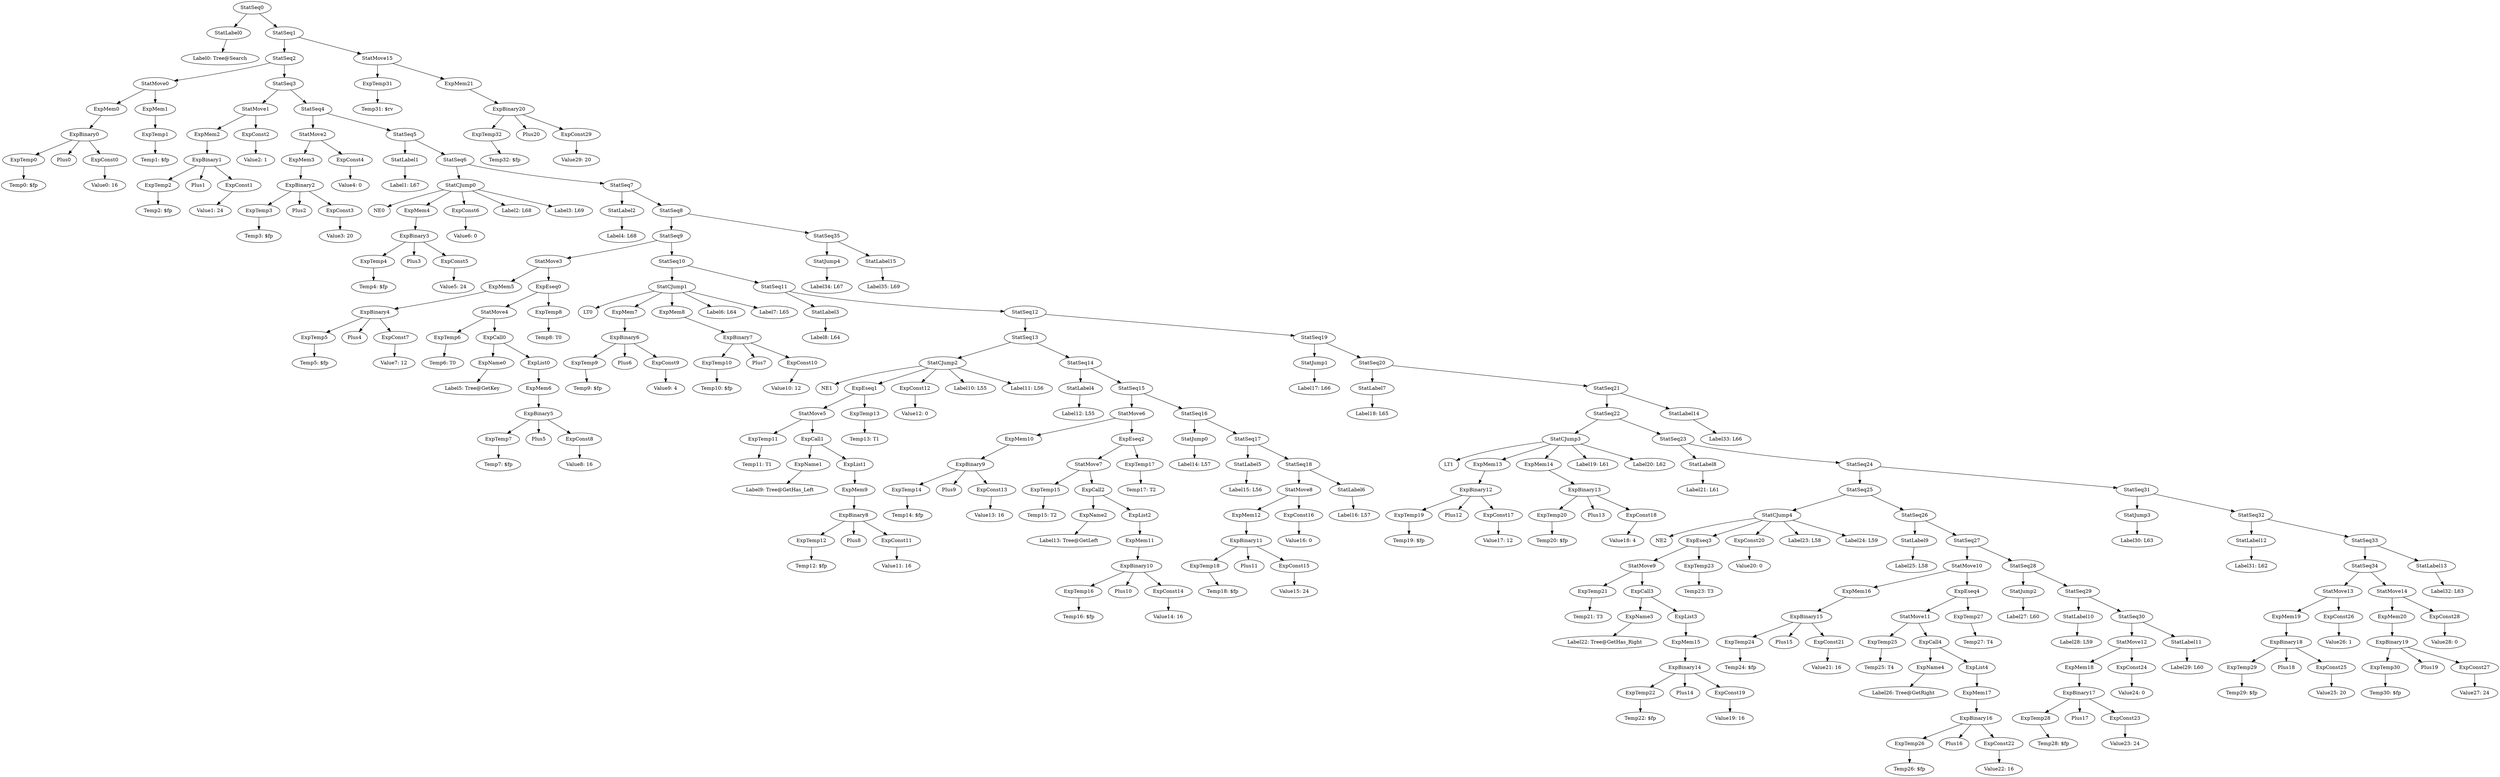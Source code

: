 digraph {
	ordering = out;
	ExpConst29 -> "Value29: 20";
	ExpTemp32 -> "Temp32: $fp";
	StatMove15 -> ExpTemp31;
	StatMove15 -> ExpMem21;
	StatSeq13 -> StatCJump2;
	StatSeq13 -> StatSeq14;
	ExpTemp23 -> "Temp23: T3";
	ExpEseq2 -> StatMove7;
	ExpEseq2 -> ExpTemp17;
	ExpTemp1 -> "Temp1: $fp";
	ExpList1 -> ExpMem9;
	ExpBinary4 -> ExpTemp5;
	ExpBinary4 -> Plus4;
	ExpBinary4 -> ExpConst7;
	ExpList2 -> ExpMem11;
	ExpTemp22 -> "Temp22: $fp";
	ExpMem11 -> ExpBinary10;
	StatMove11 -> ExpTemp25;
	StatMove11 -> ExpCall4;
	ExpBinary10 -> ExpTemp16;
	ExpBinary10 -> Plus10;
	ExpBinary10 -> ExpConst14;
	ExpTemp10 -> "Temp10: $fp";
	ExpConst19 -> "Value19: 16";
	StatMove12 -> ExpMem18;
	StatMove12 -> ExpConst24;
	ExpTemp13 -> "Temp13: T1";
	ExpConst11 -> "Value11: 16";
	ExpTemp15 -> "Temp15: T2";
	ExpName1 -> "Label9: Tree@GetHas_Left";
	StatMove13 -> ExpMem19;
	StatMove13 -> ExpConst26;
	ExpTemp16 -> "Temp16: $fp";
	StatCJump2 -> NE1;
	StatCJump2 -> ExpEseq1;
	StatCJump2 -> ExpConst12;
	StatCJump2 -> "Label10: L55";
	StatCJump2 -> "Label11: L56";
	ExpBinary6 -> ExpTemp9;
	ExpBinary6 -> Plus6;
	ExpBinary6 -> ExpConst9;
	ExpBinary9 -> ExpTemp14;
	ExpBinary9 -> Plus9;
	ExpBinary9 -> ExpConst13;
	ExpCall4 -> ExpName4;
	ExpCall4 -> ExpList4;
	StatJump3 -> "Label30: L63";
	StatCJump1 -> LT0;
	StatCJump1 -> ExpMem7;
	StatCJump1 -> ExpMem8;
	StatCJump1 -> "Label6: L64";
	StatCJump1 -> "Label7: L65";
	ExpCall3 -> ExpName3;
	ExpCall3 -> ExpList3;
	ExpConst25 -> "Value25: 20";
	ExpConst12 -> "Value12: 0";
	ExpTemp8 -> "Temp8: T0";
	ExpMem15 -> ExpBinary14;
	ExpEseq0 -> StatMove4;
	ExpEseq0 -> ExpTemp8;
	ExpTemp11 -> "Temp11: T1";
	ExpTemp17 -> "Temp17: T2";
	ExpConst3 -> "Value3: 20";
	StatMove1 -> ExpMem2;
	StatMove1 -> ExpConst2;
	StatLabel4 -> "Label12: L55";
	StatSeq23 -> StatLabel8;
	StatSeq23 -> StatSeq24;
	StatSeq5 -> StatLabel1;
	StatSeq5 -> StatSeq6;
	StatCJump0 -> NE0;
	StatCJump0 -> ExpMem4;
	StatCJump0 -> ExpConst6;
	StatCJump0 -> "Label2: L68";
	StatCJump0 -> "Label3: L69";
	ExpConst1 -> "Value1: 24";
	StatMove2 -> ExpMem3;
	StatMove2 -> ExpConst4;
	ExpBinary13 -> ExpTemp20;
	ExpBinary13 -> Plus13;
	ExpBinary13 -> ExpConst18;
	ExpTemp2 -> "Temp2: $fp";
	StatLabel11 -> "Label29: L60";
	StatLabel12 -> "Label31: L62";
	ExpBinary0 -> ExpTemp0;
	ExpBinary0 -> Plus0;
	ExpBinary0 -> ExpConst0;
	ExpBinary11 -> ExpTemp18;
	ExpBinary11 -> Plus11;
	ExpBinary11 -> ExpConst15;
	ExpConst13 -> "Value13: 16";
	ExpMem7 -> ExpBinary6;
	ExpBinary3 -> ExpTemp4;
	ExpBinary3 -> Plus3;
	ExpBinary3 -> ExpConst5;
	StatSeq3 -> StatMove1;
	StatSeq3 -> StatSeq4;
	ExpBinary14 -> ExpTemp22;
	ExpBinary14 -> Plus14;
	ExpBinary14 -> ExpConst19;
	StatMove0 -> ExpMem0;
	StatMove0 -> ExpMem1;
	ExpTemp12 -> "Temp12: $fp";
	ExpTemp14 -> "Temp14: $fp";
	StatLabel6 -> "Label16: L57";
	ExpMem21 -> ExpBinary20;
	ExpConst23 -> "Value23: 24";
	StatJump1 -> "Label17: L66";
	StatLabel1 -> "Label1: L67";
	StatSeq9 -> StatMove3;
	StatSeq9 -> StatSeq10;
	ExpCall0 -> ExpName0;
	ExpCall0 -> ExpList0;
	ExpMem8 -> ExpBinary7;
	StatSeq6 -> StatCJump0;
	StatSeq6 -> StatSeq7;
	StatSeq0 -> StatLabel0;
	StatSeq0 -> StatSeq1;
	ExpTemp5 -> "Temp5: $fp";
	ExpBinary17 -> ExpTemp28;
	ExpBinary17 -> Plus17;
	ExpBinary17 -> ExpConst23;
	ExpMem16 -> ExpBinary15;
	ExpBinary2 -> ExpTemp3;
	ExpBinary2 -> Plus2;
	ExpBinary2 -> ExpConst3;
	ExpMem5 -> ExpBinary4;
	StatSeq17 -> StatLabel5;
	StatSeq17 -> StatSeq18;
	ExpTemp19 -> "Temp19: $fp";
	StatSeq1 -> StatSeq2;
	StatSeq1 -> StatMove15;
	StatSeq30 -> StatMove12;
	StatSeq30 -> StatLabel11;
	ExpName2 -> "Label13: Tree@GetLeft";
	StatSeq7 -> StatLabel2;
	StatSeq7 -> StatSeq8;
	StatSeq16 -> StatJump0;
	StatSeq16 -> StatSeq17;
	ExpConst27 -> "Value27: 24";
	ExpBinary1 -> ExpTemp2;
	ExpBinary1 -> Plus1;
	ExpBinary1 -> ExpConst1;
	ExpConst10 -> "Value10: 12";
	StatSeq4 -> StatMove2;
	StatSeq4 -> StatSeq5;
	ExpMem0 -> ExpBinary0;
	StatLabel2 -> "Label4: L68";
	StatMove5 -> ExpTemp11;
	StatMove5 -> ExpCall1;
	ExpConst14 -> "Value14: 16";
	ExpConst9 -> "Value9: 4";
	ExpMem1 -> ExpTemp1;
	ExpMem9 -> ExpBinary8;
	ExpConst6 -> "Value6: 0";
	ExpConst8 -> "Value8: 16";
	ExpName0 -> "Label5: Tree@GetKey";
	ExpTemp20 -> "Temp20: $fp";
	ExpConst4 -> "Value4: 0";
	StatLabel5 -> "Label15: L56";
	ExpTemp0 -> "Temp0: $fp";
	StatMove7 -> ExpTemp15;
	StatMove7 -> ExpCall2;
	ExpTemp7 -> "Temp7: $fp";
	ExpCall2 -> ExpName2;
	ExpCall2 -> ExpList2;
	ExpConst2 -> "Value2: 1";
	ExpConst0 -> "Value0: 16";
	StatLabel0 -> "Label0: Tree@Search";
	ExpConst24 -> "Value24: 0";
	ExpBinary8 -> ExpTemp12;
	ExpBinary8 -> Plus8;
	ExpBinary8 -> ExpConst11;
	ExpConst5 -> "Value5: 24";
	StatSeq26 -> StatLabel9;
	StatSeq26 -> StatSeq27;
	ExpCall1 -> ExpName1;
	ExpCall1 -> ExpList1;
	ExpMem19 -> ExpBinary18;
	ExpMem2 -> ExpBinary1;
	StatSeq11 -> StatLabel3;
	StatSeq11 -> StatSeq12;
	ExpBinary15 -> ExpTemp24;
	ExpBinary15 -> Plus15;
	ExpBinary15 -> ExpConst21;
	StatSeq20 -> StatLabel7;
	StatSeq20 -> StatSeq21;
	ExpBinary7 -> ExpTemp10;
	ExpBinary7 -> Plus7;
	ExpBinary7 -> ExpConst10;
	ExpBinary5 -> ExpTemp7;
	ExpBinary5 -> Plus5;
	ExpBinary5 -> ExpConst8;
	StatSeq33 -> StatSeq34;
	StatSeq33 -> StatLabel13;
	StatSeq15 -> StatMove6;
	StatSeq15 -> StatSeq16;
	ExpEseq1 -> StatMove5;
	ExpEseq1 -> ExpTemp13;
	StatJump0 -> "Label14: L57";
	ExpConst15 -> "Value15: 24";
	ExpMem12 -> ExpBinary11;
	ExpBinary20 -> ExpTemp32;
	ExpBinary20 -> Plus20;
	ExpBinary20 -> ExpConst29;
	StatSeq32 -> StatLabel12;
	StatSeq32 -> StatSeq33;
	ExpTemp28 -> "Temp28: $fp";
	StatMove8 -> ExpMem12;
	StatMove8 -> ExpConst16;
	StatLabel7 -> "Label18: L65";
	ExpMem6 -> ExpBinary5;
	ExpConst16 -> "Value16: 0";
	StatLabel3 -> "Label8: L64";
	StatSeq18 -> StatMove8;
	StatSeq18 -> StatLabel6;
	ExpTemp4 -> "Temp4: $fp";
	StatSeq12 -> StatSeq13;
	StatSeq12 -> StatSeq19;
	StatCJump3 -> LT1;
	StatCJump3 -> ExpMem13;
	StatCJump3 -> ExpMem14;
	StatCJump3 -> "Label19: L61";
	StatCJump3 -> "Label20: L62";
	StatMove6 -> ExpMem10;
	StatMove6 -> ExpEseq2;
	ExpBinary12 -> ExpTemp19;
	ExpBinary12 -> Plus12;
	ExpBinary12 -> ExpConst17;
	ExpConst26 -> "Value26: 1";
	ExpConst18 -> "Value18: 4";
	ExpConst17 -> "Value17: 12";
	StatSeq14 -> StatLabel4;
	StatSeq14 -> StatSeq15;
	StatCJump4 -> NE2;
	StatCJump4 -> ExpEseq3;
	StatCJump4 -> ExpConst20;
	StatCJump4 -> "Label23: L58";
	StatCJump4 -> "Label24: L59";
	ExpMem13 -> ExpBinary12;
	StatSeq31 -> StatJump3;
	StatSeq31 -> StatSeq32;
	ExpMem14 -> ExpBinary13;
	StatSeq19 -> StatJump1;
	StatSeq19 -> StatSeq20;
	StatSeq22 -> StatCJump3;
	StatSeq22 -> StatSeq23;
	ExpConst7 -> "Value7: 12";
	ExpTemp21 -> "Temp21: T3";
	StatMove4 -> ExpTemp6;
	StatMove4 -> ExpCall0;
	StatMove9 -> ExpTemp21;
	StatMove9 -> ExpCall3;
	ExpName3 -> "Label22: Tree@GetHas_Right";
	ExpList3 -> ExpMem15;
	ExpEseq3 -> StatMove9;
	ExpEseq3 -> ExpTemp23;
	ExpTemp25 -> "Temp25: T4";
	StatMove3 -> ExpMem5;
	StatMove3 -> ExpEseq0;
	StatSeq25 -> StatCJump4;
	StatSeq25 -> StatSeq26;
	StatLabel9 -> "Label25: L58";
	ExpTemp31 -> "Temp31: $rv";
	ExpTemp24 -> "Temp24: $fp";
	ExpConst21 -> "Value21: 16";
	ExpMem4 -> ExpBinary3;
	StatMove10 -> ExpMem16;
	StatMove10 -> ExpEseq4;
	ExpName4 -> "Label26: Tree@GetRight";
	ExpTemp26 -> "Temp26: $fp";
	ExpBinary16 -> ExpTemp26;
	ExpBinary16 -> Plus16;
	ExpBinary16 -> ExpConst22;
	ExpTemp18 -> "Temp18: $fp";
	ExpConst28 -> "Value28: 0";
	ExpList0 -> ExpMem6;
	ExpConst22 -> "Value22: 16";
	StatSeq34 -> StatMove13;
	StatSeq34 -> StatMove14;
	ExpMem17 -> ExpBinary16;
	ExpList4 -> ExpMem17;
	ExpTemp27 -> "Temp27: T4";
	ExpMem3 -> ExpBinary2;
	ExpEseq4 -> StatMove11;
	ExpEseq4 -> ExpTemp27;
	ExpTemp9 -> "Temp9: $fp";
	StatSeq27 -> StatMove10;
	StatSeq27 -> StatSeq28;
	StatJump2 -> "Label27: L60";
	StatLabel10 -> "Label28: L59";
	StatSeq28 -> StatJump2;
	StatSeq28 -> StatSeq29;
	ExpConst20 -> "Value20: 0";
	StatSeq29 -> StatLabel10;
	StatSeq29 -> StatSeq30;
	ExpMem18 -> ExpBinary17;
	StatSeq24 -> StatSeq25;
	StatSeq24 -> StatSeq31;
	ExpTemp29 -> "Temp29: $fp";
	ExpTemp3 -> "Temp3: $fp";
	ExpTemp6 -> "Temp6: T0";
	StatLabel8 -> "Label21: L61";
	ExpBinary18 -> ExpTemp29;
	ExpBinary18 -> Plus18;
	ExpBinary18 -> ExpConst25;
	ExpTemp30 -> "Temp30: $fp";
	ExpBinary19 -> ExpTemp30;
	ExpBinary19 -> Plus19;
	ExpBinary19 -> ExpConst27;
	ExpMem20 -> ExpBinary19;
	StatMove14 -> ExpMem20;
	StatMove14 -> ExpConst28;
	StatSeq35 -> StatJump4;
	StatSeq35 -> StatLabel15;
	StatSeq2 -> StatMove0;
	StatSeq2 -> StatSeq3;
	StatLabel13 -> "Label32: L63";
	StatSeq21 -> StatSeq22;
	StatSeq21 -> StatLabel14;
	StatSeq10 -> StatCJump1;
	StatSeq10 -> StatSeq11;
	StatLabel14 -> "Label33: L66";
	StatSeq8 -> StatSeq9;
	StatSeq8 -> StatSeq35;
	ExpMem10 -> ExpBinary9;
	StatJump4 -> "Label34: L67";
	StatLabel15 -> "Label35: L69";
}

